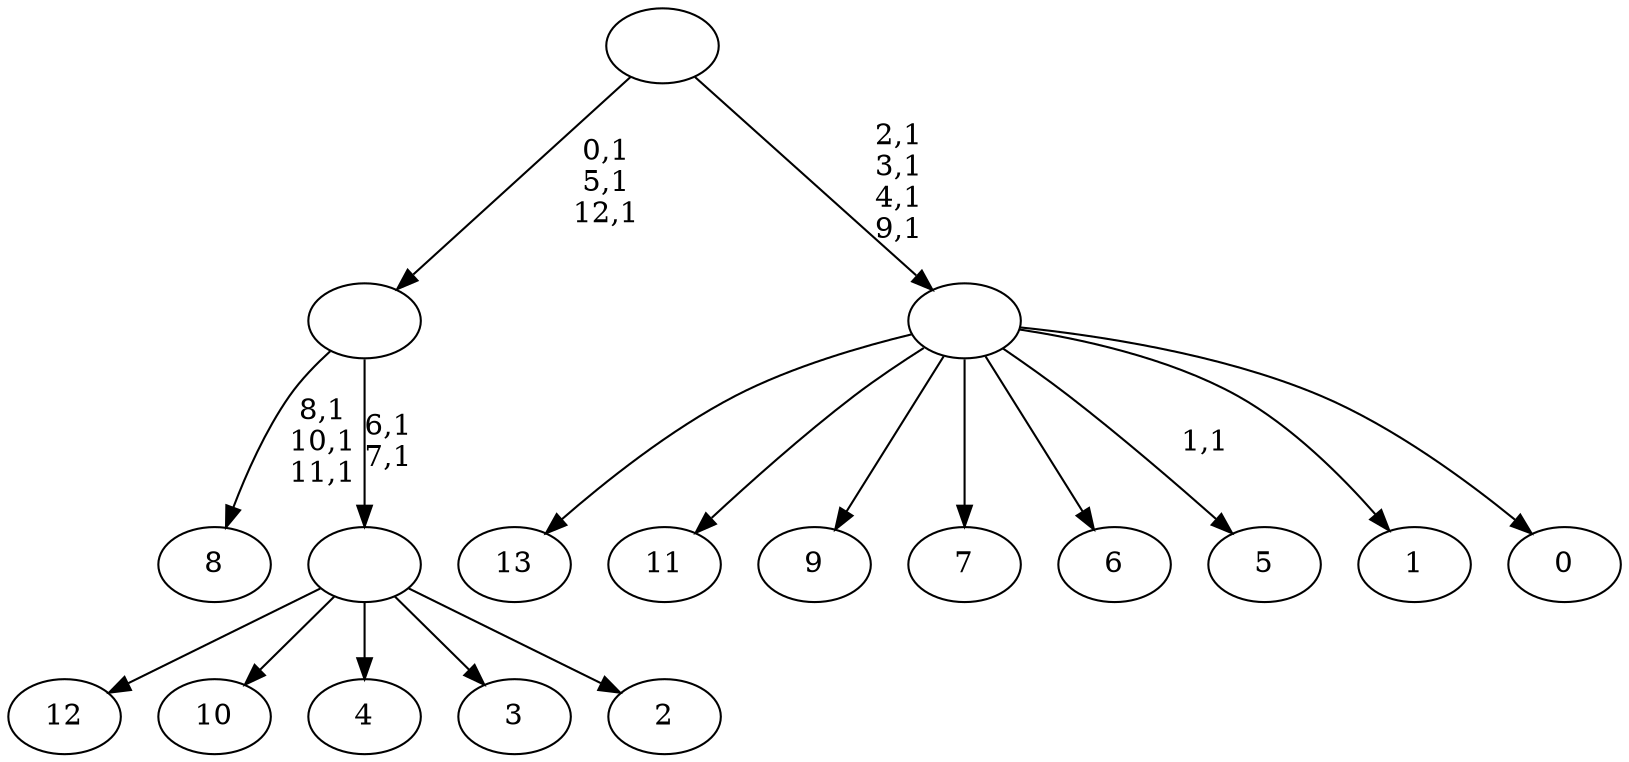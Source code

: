 digraph T {
	27 [label="13"]
	26 [label="12"]
	25 [label="11"]
	24 [label="10"]
	23 [label="9"]
	22 [label="8"]
	18 [label="7"]
	17 [label="6"]
	16 [label="5"]
	14 [label="4"]
	13 [label="3"]
	12 [label="2"]
	11 [label=""]
	9 [label=""]
	6 [label="1"]
	5 [label="0"]
	4 [label=""]
	0 [label=""]
	11 -> 26 [label=""]
	11 -> 24 [label=""]
	11 -> 14 [label=""]
	11 -> 13 [label=""]
	11 -> 12 [label=""]
	9 -> 11 [label="6,1\n7,1"]
	9 -> 22 [label="8,1\n10,1\n11,1"]
	4 -> 16 [label="1,1"]
	4 -> 27 [label=""]
	4 -> 25 [label=""]
	4 -> 23 [label=""]
	4 -> 18 [label=""]
	4 -> 17 [label=""]
	4 -> 6 [label=""]
	4 -> 5 [label=""]
	0 -> 4 [label="2,1\n3,1\n4,1\n9,1"]
	0 -> 9 [label="0,1\n5,1\n12,1"]
}
